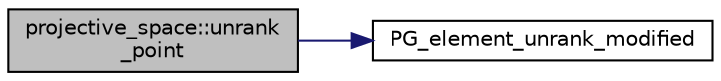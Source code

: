 digraph "projective_space::unrank_point"
{
  edge [fontname="Helvetica",fontsize="10",labelfontname="Helvetica",labelfontsize="10"];
  node [fontname="Helvetica",fontsize="10",shape=record];
  rankdir="LR";
  Node3363 [label="projective_space::unrank\l_point",height=0.2,width=0.4,color="black", fillcolor="grey75", style="filled", fontcolor="black"];
  Node3363 -> Node3364 [color="midnightblue",fontsize="10",style="solid",fontname="Helvetica"];
  Node3364 [label="PG_element_unrank_modified",height=0.2,width=0.4,color="black", fillcolor="white", style="filled",URL="$d4/d67/geometry_8h.html#a83ae9b605d496f6a90345303f6efae64"];
}
